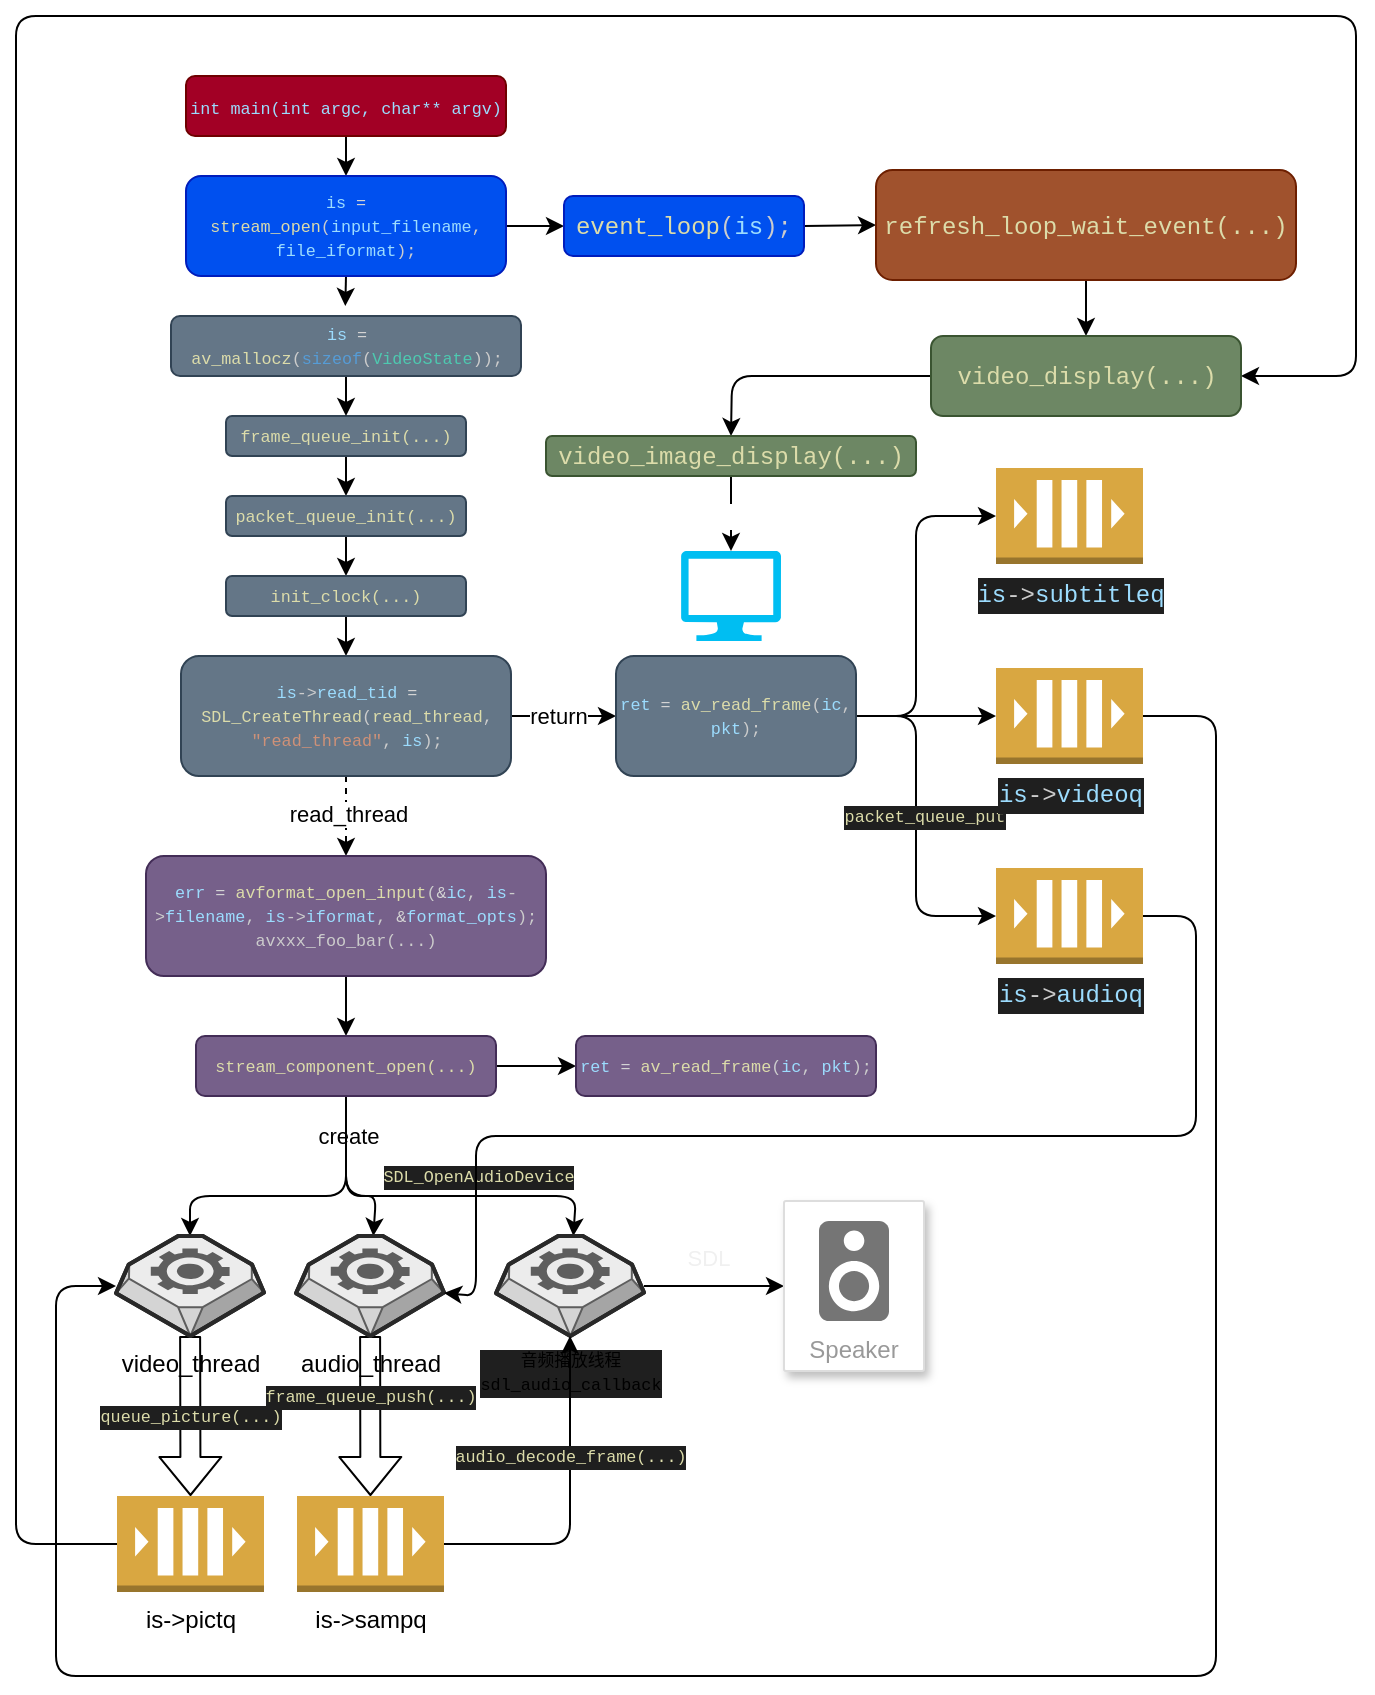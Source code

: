 <mxfile>
    <diagram id="NwCAHGdv5HHf7C4d3DpS" name="Page-1">
        <mxGraphModel dx="162" dy="512" grid="1" gridSize="10" guides="1" tooltips="1" connect="1" arrows="1" fold="1" page="1" pageScale="1" pageWidth="827" pageHeight="1169" math="0" shadow="0">
            <root>
                <mxCell id="0"/>
                <mxCell id="1" parent="0"/>
                <mxCell id="23" style="edgeStyle=none;html=1;exitX=0.5;exitY=1;exitDx=0;exitDy=0;entryX=0.5;entryY=0;entryDx=0;entryDy=0;" edge="1" parent="1" source="11" target="12">
                    <mxGeometry relative="1" as="geometry"/>
                </mxCell>
                <mxCell id="11" value="&lt;font face=&quot;Menlo, Monaco, Courier New, monospace&quot; color=&quot;#9cdcfe&quot;&gt;&lt;span style=&quot;font-size: 8.4px;&quot;&gt;int main(int argc, char** argv)&lt;/span&gt;&lt;/font&gt;" style="rounded=1;whiteSpace=wrap;html=1;fillColor=#a20025;fontColor=#ffffff;strokeColor=#6F0000;" vertex="1" parent="1">
                    <mxGeometry x="165" y="120" width="160" height="30" as="geometry"/>
                </mxCell>
                <mxCell id="32" style="edgeStyle=none;html=1;exitX=0.5;exitY=1;exitDx=0;exitDy=0;entryX=0.498;entryY=-0.167;entryDx=0;entryDy=0;entryPerimeter=0;" edge="1" parent="1" source="12" target="31">
                    <mxGeometry relative="1" as="geometry"/>
                </mxCell>
                <mxCell id="91" style="edgeStyle=none;html=1;entryX=0;entryY=0.5;entryDx=0;entryDy=0;fontColor=#F0F0F0;" edge="1" parent="1" source="12" target="90">
                    <mxGeometry relative="1" as="geometry"/>
                </mxCell>
                <mxCell id="12" value="&lt;div style=&quot;color: rgb(204, 204, 204); font-family: Menlo, Monaco, &amp;quot;Courier New&amp;quot;, monospace; font-size: 8.4px; line-height: 12px;&quot;&gt;    &lt;span style=&quot;color: rgb(156, 220, 254);&quot;&gt;is&lt;/span&gt; &lt;span style=&quot;color: rgb(212, 212, 212);&quot;&gt;=&lt;/span&gt; &lt;span style=&quot;color: rgb(220, 220, 170);&quot;&gt;stream_open&lt;/span&gt;(&lt;span style=&quot;color: rgb(156, 220, 254);&quot;&gt;input_filename&lt;/span&gt;, &lt;span style=&quot;color: rgb(156, 220, 254);&quot;&gt;file_iformat&lt;/span&gt;);&lt;/div&gt;" style="rounded=1;whiteSpace=wrap;html=1;fillColor=#0050ef;fontColor=#ffffff;strokeColor=#001DBC;" vertex="1" parent="1">
                    <mxGeometry x="165" y="170" width="160" height="50" as="geometry"/>
                </mxCell>
                <mxCell id="27" style="edgeStyle=none;html=1;exitX=0.5;exitY=1;exitDx=0;exitDy=0;entryX=0.5;entryY=0;entryDx=0;entryDy=0;" edge="1" parent="1" source="17" target="18">
                    <mxGeometry relative="1" as="geometry"/>
                </mxCell>
                <mxCell id="17" value="&lt;div style=&quot;color: rgb(204, 204, 204); font-family: Menlo, Monaco, &amp;quot;Courier New&amp;quot;, monospace; font-size: 8.4px; line-height: 12px;&quot;&gt;&lt;span style=&quot;color: rgb(220, 220, 170);&quot;&gt;frame_queue_init(...)&lt;/span&gt;&lt;/div&gt;" style="rounded=1;whiteSpace=wrap;html=1;labelBackgroundColor=none;fillColor=#647687;fontColor=#ffffff;strokeColor=#314354;" vertex="1" parent="1">
                    <mxGeometry x="185" y="290" width="120" height="20" as="geometry"/>
                </mxCell>
                <mxCell id="30" style="edgeStyle=none;html=1;exitX=0.5;exitY=1;exitDx=0;exitDy=0;entryX=0.5;entryY=0;entryDx=0;entryDy=0;" edge="1" parent="1" source="18" target="29">
                    <mxGeometry relative="1" as="geometry"/>
                </mxCell>
                <mxCell id="18" value="&lt;div style=&quot;color: rgb(204, 204, 204); font-family: Menlo, Monaco, &amp;quot;Courier New&amp;quot;, monospace; font-size: 8.4px; line-height: 12px;&quot;&gt;&lt;span style=&quot;color: rgb(220, 220, 170);&quot;&gt;packet_queue_init(...)&lt;/span&gt;&lt;/div&gt;" style="rounded=1;whiteSpace=wrap;html=1;labelBackgroundColor=none;fillColor=#647687;fontColor=#ffffff;strokeColor=#314354;" vertex="1" parent="1">
                    <mxGeometry x="185" y="330" width="120" height="20" as="geometry"/>
                </mxCell>
                <mxCell id="35" style="edgeStyle=none;html=1;exitX=0.5;exitY=1;exitDx=0;exitDy=0;entryX=0.5;entryY=0;entryDx=0;entryDy=0;" edge="1" parent="1" source="29" target="34">
                    <mxGeometry relative="1" as="geometry"/>
                </mxCell>
                <mxCell id="29" value="&lt;div style=&quot;color: rgb(204, 204, 204); font-family: Menlo, Monaco, &amp;quot;Courier New&amp;quot;, monospace; font-size: 8.4px; line-height: 12px;&quot;&gt;&lt;div style=&quot;font-size: 8.4px; line-height: 12px;&quot;&gt;&lt;span style=&quot;color: rgb(220, 220, 170);&quot;&gt;init_clock(...)&lt;/span&gt;&lt;/div&gt;&lt;/div&gt;" style="rounded=1;whiteSpace=wrap;html=1;labelBackgroundColor=none;fillColor=#647687;fontColor=#ffffff;strokeColor=#314354;" vertex="1" parent="1">
                    <mxGeometry x="185" y="370" width="120" height="20" as="geometry"/>
                </mxCell>
                <mxCell id="33" style="edgeStyle=none;html=1;exitX=0.5;exitY=1;exitDx=0;exitDy=0;entryX=0.5;entryY=0;entryDx=0;entryDy=0;" edge="1" parent="1" source="31" target="17">
                    <mxGeometry relative="1" as="geometry"/>
                </mxCell>
                <mxCell id="31" value="&lt;div style=&quot;color: rgb(204, 204, 204); font-family: Menlo, Monaco, &amp;quot;Courier New&amp;quot;, monospace; font-size: 8.4px; line-height: 12px;&quot;&gt;&lt;span style=&quot;color: rgb(156, 220, 254);&quot;&gt;is&lt;/span&gt; &lt;span style=&quot;color: rgb(212, 212, 212);&quot;&gt;=&lt;/span&gt; &lt;span style=&quot;color: rgb(220, 220, 170);&quot;&gt;av_mallocz&lt;/span&gt;(&lt;span style=&quot;color: rgb(86, 156, 214);&quot;&gt;sizeof&lt;/span&gt;(&lt;span style=&quot;color: rgb(78, 201, 176);&quot;&gt;VideoState&lt;/span&gt;));&lt;/div&gt;" style="rounded=1;whiteSpace=wrap;html=1;labelBackgroundColor=none;fillColor=#647687;fontColor=#ffffff;strokeColor=#314354;" vertex="1" parent="1">
                    <mxGeometry x="157.5" y="240" width="175" height="30" as="geometry"/>
                </mxCell>
                <mxCell id="38" style="edgeStyle=none;html=1;exitX=0.5;exitY=1;exitDx=0;exitDy=0;entryX=0.5;entryY=0;entryDx=0;entryDy=0;dashed=1;" edge="1" parent="1" source="34" target="36">
                    <mxGeometry relative="1" as="geometry"/>
                </mxCell>
                <mxCell id="41" value="read_thread" style="edgeLabel;html=1;align=center;verticalAlign=middle;resizable=0;points=[];" vertex="1" connectable="0" parent="38">
                    <mxGeometry x="-0.054" y="1" relative="1" as="geometry">
                        <mxPoint as="offset"/>
                    </mxGeometry>
                </mxCell>
                <mxCell id="39" style="edgeStyle=none;html=1;entryX=0;entryY=0.5;entryDx=0;entryDy=0;" edge="1" parent="1" source="34" target="37">
                    <mxGeometry relative="1" as="geometry"/>
                </mxCell>
                <mxCell id="40" value="return" style="edgeLabel;html=1;align=center;verticalAlign=middle;resizable=0;points=[];" vertex="1" connectable="0" parent="39">
                    <mxGeometry x="0.372" relative="1" as="geometry">
                        <mxPoint x="-13" as="offset"/>
                    </mxGeometry>
                </mxCell>
                <mxCell id="34" value="&lt;div style=&quot;color: rgb(204, 204, 204); font-family: Menlo, Monaco, &amp;quot;Courier New&amp;quot;, monospace; font-size: 8.4px; line-height: 12px;&quot;&gt;&lt;span style=&quot;color: rgb(156, 220, 254);&quot;&gt;is&lt;/span&gt;-&amp;gt;&lt;span style=&quot;color: rgb(156, 220, 254);&quot;&gt;read_tid&lt;/span&gt; &lt;span style=&quot;color: rgb(212, 212, 212);&quot;&gt;=&lt;/span&gt; &lt;span style=&quot;color: rgb(220, 220, 170);&quot;&gt;SDL_CreateThread&lt;/span&gt;(&lt;span style=&quot;color: rgb(220, 220, 170);&quot;&gt;read_thread&lt;/span&gt;, &lt;span style=&quot;color: rgb(206, 145, 120);&quot;&gt;&quot;read_thread&quot;&lt;/span&gt;, &lt;span style=&quot;color: rgb(156, 220, 254);&quot;&gt;is&lt;/span&gt;);&lt;/div&gt;" style="rounded=1;whiteSpace=wrap;html=1;labelBackgroundColor=none;fillColor=#647687;fontColor=#ffffff;strokeColor=#314354;" vertex="1" parent="1">
                    <mxGeometry x="162.5" y="410" width="165" height="60" as="geometry"/>
                </mxCell>
                <mxCell id="43" style="edgeStyle=none;html=1;exitX=0.5;exitY=1;exitDx=0;exitDy=0;entryX=0.5;entryY=0;entryDx=0;entryDy=0;" edge="1" parent="1" source="36" target="42">
                    <mxGeometry relative="1" as="geometry"/>
                </mxCell>
                <mxCell id="36" value="&lt;div style=&quot;color: rgb(204, 204, 204); font-family: Menlo, Monaco, &amp;quot;Courier New&amp;quot;, monospace; font-size: 8.4px; line-height: 12px;&quot;&gt;&lt;span style=&quot;color: rgb(156, 220, 254);&quot;&gt;err&lt;/span&gt; &lt;span style=&quot;color: rgb(212, 212, 212);&quot;&gt;=&lt;/span&gt; &lt;span style=&quot;color: rgb(220, 220, 170);&quot;&gt;avformat_open_input&lt;/span&gt;(&lt;span style=&quot;color: rgb(212, 212, 212);&quot;&gt;&amp;amp;&lt;/span&gt;&lt;span style=&quot;color: rgb(156, 220, 254);&quot;&gt;ic&lt;/span&gt;, &lt;span style=&quot;color: rgb(156, 220, 254);&quot;&gt;is&lt;/span&gt;-&amp;gt;&lt;span style=&quot;color: rgb(156, 220, 254);&quot;&gt;filename&lt;/span&gt;, &lt;span style=&quot;color: rgb(156, 220, 254);&quot;&gt;is&lt;/span&gt;-&amp;gt;&lt;span style=&quot;color: rgb(156, 220, 254);&quot;&gt;iformat&lt;/span&gt;, &lt;span style=&quot;color: rgb(212, 212, 212);&quot;&gt;&amp;amp;&lt;/span&gt;&lt;span style=&quot;color: rgb(156, 220, 254);&quot;&gt;format_opts&lt;/span&gt;);&lt;/div&gt;&lt;div style=&quot;color: rgb(204, 204, 204); font-family: Menlo, Monaco, &amp;quot;Courier New&amp;quot;, monospace; font-size: 8.4px; line-height: 12px;&quot;&gt;avxxx_foo_bar(...)&lt;/div&gt;" style="rounded=1;whiteSpace=wrap;html=1;labelBackgroundColor=none;fillColor=#76608a;fontColor=#ffffff;strokeColor=#432D57;" vertex="1" parent="1">
                    <mxGeometry x="145" y="510" width="200" height="60" as="geometry"/>
                </mxCell>
                <mxCell id="80" style="edgeStyle=none;html=1;entryX=0;entryY=0.5;entryDx=0;entryDy=0;entryPerimeter=0;fontColor=#F0F0F0;" edge="1" parent="1" source="37" target="78">
                    <mxGeometry relative="1" as="geometry"/>
                </mxCell>
                <mxCell id="81" style="edgeStyle=none;html=1;entryX=0;entryY=0.5;entryDx=0;entryDy=0;entryPerimeter=0;fontColor=#F0F0F0;exitX=1;exitY=0.5;exitDx=0;exitDy=0;" edge="1" parent="1" source="37" target="79">
                    <mxGeometry relative="1" as="geometry">
                        <Array as="points">
                            <mxPoint x="530" y="440"/>
                            <mxPoint x="530" y="540"/>
                        </Array>
                    </mxGeometry>
                </mxCell>
                <mxCell id="82" style="edgeStyle=none;html=1;entryX=0;entryY=0.5;entryDx=0;entryDy=0;entryPerimeter=0;fontColor=#F0F0F0;exitX=1;exitY=0.5;exitDx=0;exitDy=0;" edge="1" parent="1" source="37" target="77">
                    <mxGeometry relative="1" as="geometry">
                        <Array as="points">
                            <mxPoint x="530" y="440"/>
                            <mxPoint x="530" y="340"/>
                        </Array>
                    </mxGeometry>
                </mxCell>
                <mxCell id="84" value="&lt;div style=&quot;color: rgb(204, 204, 204); background-color: rgb(31, 31, 31); font-family: Menlo, Monaco, &amp;quot;Courier New&amp;quot;, monospace; font-size: 8.4px; line-height: 12px;&quot;&gt;&lt;span style=&quot;color: #dcdcaa;&quot;&gt;packet_queue_put&lt;/span&gt;&lt;/div&gt;" style="edgeLabel;html=1;align=center;verticalAlign=middle;resizable=0;points=[];fontColor=#F0F0F0;" vertex="1" connectable="0" parent="82">
                    <mxGeometry x="-0.831" y="-1" relative="1" as="geometry">
                        <mxPoint x="19" y="49" as="offset"/>
                    </mxGeometry>
                </mxCell>
                <mxCell id="37" value="&lt;div style=&quot;color: rgb(204, 204, 204); font-family: Menlo, Monaco, &amp;quot;Courier New&amp;quot;, monospace; font-size: 8.4px; line-height: 12px;&quot;&gt;&lt;div style=&quot;font-size: 8.4px; line-height: 12px;&quot;&gt;&lt;span style=&quot;color: rgb(156, 220, 254);&quot;&gt;ret&lt;/span&gt; &lt;span style=&quot;color: rgb(212, 212, 212);&quot;&gt;=&lt;/span&gt; &lt;span style=&quot;color: rgb(220, 220, 170);&quot;&gt;av_read_frame&lt;/span&gt;(&lt;span style=&quot;color: rgb(156, 220, 254);&quot;&gt;ic&lt;/span&gt;, &lt;span style=&quot;color: rgb(156, 220, 254);&quot;&gt;pkt&lt;/span&gt;);&lt;/div&gt;&lt;/div&gt;" style="rounded=1;whiteSpace=wrap;html=1;labelBackgroundColor=none;fillColor=#647687;fontColor=#ffffff;strokeColor=#314354;" vertex="1" parent="1">
                    <mxGeometry x="380" y="410" width="120" height="60" as="geometry"/>
                </mxCell>
                <mxCell id="48" style="edgeStyle=none;html=1;" edge="1" parent="1" source="42" target="45">
                    <mxGeometry relative="1" as="geometry">
                        <Array as="points">
                            <mxPoint x="245" y="680"/>
                            <mxPoint x="167" y="680"/>
                        </Array>
                    </mxGeometry>
                </mxCell>
                <mxCell id="49" value="create" style="edgeLabel;html=1;align=center;verticalAlign=middle;resizable=0;points=[];" vertex="1" connectable="0" parent="48">
                    <mxGeometry x="-0.279" y="1" relative="1" as="geometry">
                        <mxPoint x="4" y="-31" as="offset"/>
                    </mxGeometry>
                </mxCell>
                <mxCell id="50" style="edgeStyle=none;html=1;" edge="1" parent="1" source="42" target="46">
                    <mxGeometry relative="1" as="geometry">
                        <Array as="points">
                            <mxPoint x="245" y="680"/>
                            <mxPoint x="260" y="680"/>
                        </Array>
                    </mxGeometry>
                </mxCell>
                <mxCell id="51" style="edgeStyle=none;html=1;exitX=0.5;exitY=1;exitDx=0;exitDy=0;" edge="1" parent="1" source="42" target="47">
                    <mxGeometry relative="1" as="geometry">
                        <Array as="points">
                            <mxPoint x="245" y="680"/>
                            <mxPoint x="360" y="680"/>
                        </Array>
                    </mxGeometry>
                </mxCell>
                <mxCell id="67" value="&lt;div style=&quot;color: rgb(204, 204, 204); background-color: rgb(31, 31, 31); font-family: Menlo, Monaco, &amp;quot;Courier New&amp;quot;, monospace; font-size: 8.4px; line-height: 12px;&quot;&gt;&lt;span style=&quot;color: #dcdcaa;&quot;&gt;SDL_OpenAudioDevice&lt;/span&gt;&lt;/div&gt;" style="edgeLabel;html=1;align=center;verticalAlign=middle;resizable=0;points=[];" vertex="1" connectable="0" parent="51">
                    <mxGeometry x="0.398" y="-2" relative="1" as="geometry">
                        <mxPoint x="-14" y="-12" as="offset"/>
                    </mxGeometry>
                </mxCell>
                <mxCell id="75" style="edgeStyle=none;html=1;entryX=0;entryY=0.5;entryDx=0;entryDy=0;fontColor=#F0F0F0;" edge="1" parent="1" source="42" target="74">
                    <mxGeometry relative="1" as="geometry"/>
                </mxCell>
                <mxCell id="42" value="&lt;div style=&quot;color: rgb(204, 204, 204); font-family: Menlo, Monaco, &amp;quot;Courier New&amp;quot;, monospace; font-size: 8.4px; line-height: 12px;&quot;&gt;&lt;span style=&quot;color: rgb(220, 220, 170);&quot;&gt;stream_component_open(...)&lt;/span&gt;&lt;/div&gt;" style="rounded=1;whiteSpace=wrap;html=1;labelBackgroundColor=none;fillColor=#76608a;fontColor=#ffffff;strokeColor=#432D57;" vertex="1" parent="1">
                    <mxGeometry x="170" y="600" width="150" height="30" as="geometry"/>
                </mxCell>
                <mxCell id="53" style="edgeStyle=none;html=1;entryX=0.5;entryY=0;entryDx=0;entryDy=0;entryPerimeter=0;shape=flexArrow;" edge="1" parent="1" source="45" target="52">
                    <mxGeometry relative="1" as="geometry"/>
                </mxCell>
                <mxCell id="54" value="&lt;div style=&quot;color: rgb(204, 204, 204); background-color: rgb(31, 31, 31); font-family: Menlo, Monaco, &amp;quot;Courier New&amp;quot;, monospace; font-size: 8.4px; line-height: 12px;&quot;&gt;&lt;span style=&quot;color: #dcdcaa;&quot;&gt;queue_picture(...)&lt;/span&gt;&lt;/div&gt;" style="edgeLabel;html=1;align=center;verticalAlign=middle;resizable=0;points=[];" vertex="1" connectable="0" parent="53">
                    <mxGeometry x="0.394" y="4" relative="1" as="geometry">
                        <mxPoint x="-4" y="-16" as="offset"/>
                    </mxGeometry>
                </mxCell>
                <mxCell id="45" value="video_thread" style="verticalLabelPosition=bottom;html=1;verticalAlign=top;strokeWidth=1;align=center;outlineConnect=0;dashed=0;outlineConnect=0;shape=mxgraph.aws3d.worker;fillColor=#ECECEC;strokeColor=#5E5E5E;aspect=fixed;labelBackgroundColor=none;" vertex="1" parent="1">
                    <mxGeometry x="130" y="700" width="74" height="50" as="geometry"/>
                </mxCell>
                <mxCell id="61" style="edgeStyle=none;shape=flexArrow;html=1;" edge="1" parent="1" source="46" target="60">
                    <mxGeometry relative="1" as="geometry"/>
                </mxCell>
                <mxCell id="62" value="&lt;div style=&quot;color: rgb(204, 204, 204); background-color: rgb(31, 31, 31); font-family: Menlo, Monaco, &amp;quot;Courier New&amp;quot;, monospace; font-size: 8.4px; line-height: 12px;&quot;&gt;&lt;span style=&quot;color: #dcdcaa;&quot;&gt;frame_queue_push(...)&lt;/span&gt;&lt;/div&gt;" style="edgeLabel;html=1;align=center;verticalAlign=middle;resizable=0;points=[];" vertex="1" connectable="0" parent="61">
                    <mxGeometry x="0.12" y="1" relative="1" as="geometry">
                        <mxPoint x="-1" y="-15" as="offset"/>
                    </mxGeometry>
                </mxCell>
                <mxCell id="46" value="audio_thread" style="verticalLabelPosition=bottom;html=1;verticalAlign=top;strokeWidth=1;align=center;outlineConnect=0;dashed=0;outlineConnect=0;shape=mxgraph.aws3d.worker;fillColor=#ECECEC;strokeColor=#5E5E5E;aspect=fixed;labelBackgroundColor=none;" vertex="1" parent="1">
                    <mxGeometry x="220" y="700" width="74" height="50" as="geometry"/>
                </mxCell>
                <mxCell id="72" style="edgeStyle=none;html=1;entryX=0;entryY=0.5;entryDx=0;entryDy=0;fontColor=#F0F0F0;" edge="1" parent="1" source="47" target="70">
                    <mxGeometry relative="1" as="geometry"/>
                </mxCell>
                <mxCell id="73" value="SDL" style="edgeLabel;html=1;align=center;verticalAlign=middle;resizable=0;points=[];fontColor=#F0F0F0;" vertex="1" connectable="0" parent="72">
                    <mxGeometry x="0.019" y="2" relative="1" as="geometry">
                        <mxPoint x="-4" y="-12" as="offset"/>
                    </mxGeometry>
                </mxCell>
                <mxCell id="47" value="&lt;div style=&quot;background-color: rgb(31, 31, 31); font-family: Menlo, Monaco, &amp;quot;Courier New&amp;quot;, monospace; font-size: 8.4px; line-height: 12px;&quot;&gt;&lt;span style=&quot;font-size: 8.4px;&quot;&gt;音频播放线程&lt;/span&gt;&lt;/div&gt;&lt;div style=&quot;background-color: rgb(31, 31, 31); font-family: Menlo, Monaco, &amp;quot;Courier New&amp;quot;, monospace; font-size: 8.4px; line-height: 12px;&quot;&gt;&lt;span style=&quot;font-size: 8.4px;&quot;&gt;sdl_audio_callback&lt;/span&gt;&lt;br&gt;&lt;/div&gt;" style="verticalLabelPosition=bottom;html=1;verticalAlign=top;strokeWidth=1;align=center;outlineConnect=0;dashed=0;outlineConnect=0;shape=mxgraph.aws3d.worker;fillColor=#ECECEC;strokeColor=#5E5E5E;aspect=fixed;labelBackgroundColor=none;" vertex="1" parent="1">
                    <mxGeometry x="320" y="700" width="74" height="50" as="geometry"/>
                </mxCell>
                <mxCell id="98" style="edgeStyle=none;html=1;fontColor=none;entryX=1;entryY=0.5;entryDx=0;entryDy=0;" edge="1" parent="1" source="52" target="94">
                    <mxGeometry relative="1" as="geometry">
                        <mxPoint x="770" y="380" as="targetPoint"/>
                        <Array as="points">
                            <mxPoint x="80" y="854"/>
                            <mxPoint x="80" y="90"/>
                            <mxPoint x="220" y="90"/>
                            <mxPoint x="750" y="90"/>
                            <mxPoint x="750" y="270"/>
                        </Array>
                    </mxGeometry>
                </mxCell>
                <mxCell id="52" value="is-&amp;gt;pictq" style="outlineConnect=0;dashed=0;verticalLabelPosition=bottom;verticalAlign=top;align=center;html=1;shape=mxgraph.aws3.queue;fillColor=#D9A741;gradientColor=none;labelBackgroundColor=none;" vertex="1" parent="1">
                    <mxGeometry x="130.5" y="830" width="73.5" height="48" as="geometry"/>
                </mxCell>
                <mxCell id="68" style="edgeStyle=none;html=1;exitX=1;exitY=0.5;exitDx=0;exitDy=0;exitPerimeter=0;fontColor=#F0F0F0;" edge="1" parent="1" source="60" target="47">
                    <mxGeometry relative="1" as="geometry">
                        <Array as="points">
                            <mxPoint x="357" y="854"/>
                        </Array>
                    </mxGeometry>
                </mxCell>
                <mxCell id="69" value="&lt;div style=&quot;color: rgb(204, 204, 204); background-color: rgb(31, 31, 31); font-family: Menlo, Monaco, &amp;quot;Courier New&amp;quot;, monospace; font-size: 8.4px; line-height: 12px;&quot;&gt;&lt;span style=&quot;color: #dcdcaa;&quot;&gt;audio_decode_frame(...)&lt;/span&gt;&lt;/div&gt;" style="edgeLabel;html=1;align=center;verticalAlign=middle;resizable=0;points=[];fontColor=#F0F0F0;" vertex="1" connectable="0" parent="68">
                    <mxGeometry x="0.094" y="-2" relative="1" as="geometry">
                        <mxPoint x="-2" y="-16" as="offset"/>
                    </mxGeometry>
                </mxCell>
                <mxCell id="60" value="is-&amp;gt;sampq" style="outlineConnect=0;dashed=0;verticalLabelPosition=bottom;verticalAlign=top;align=center;html=1;shape=mxgraph.aws3.queue;fillColor=#D9A741;gradientColor=none;labelBackgroundColor=none;" vertex="1" parent="1">
                    <mxGeometry x="220.5" y="830" width="73.5" height="48" as="geometry"/>
                </mxCell>
                <mxCell id="70" value="Speaker" style="strokeColor=#dddddd;shadow=1;strokeWidth=1;rounded=1;absoluteArcSize=1;arcSize=2;labelPosition=center;verticalLabelPosition=middle;align=center;verticalAlign=bottom;spacingLeft=0;fontColor=#999999;fontSize=12;whiteSpace=wrap;spacingBottom=2;labelBackgroundColor=none;" vertex="1" parent="1">
                    <mxGeometry x="464" y="682.5" width="70" height="85" as="geometry"/>
                </mxCell>
                <mxCell id="71" value="" style="sketch=0;dashed=0;connectable=0;html=1;fillColor=#757575;strokeColor=none;shape=mxgraph.gcp2.speaker;part=1;labelBackgroundColor=none;fontColor=#F0F0F0;" vertex="1" parent="70">
                    <mxGeometry x="0.5" width="35" height="50" relative="1" as="geometry">
                        <mxPoint x="-17.5" y="10" as="offset"/>
                    </mxGeometry>
                </mxCell>
                <mxCell id="74" value="&lt;div style=&quot;color: rgb(204, 204, 204); font-family: Menlo, Monaco, &amp;quot;Courier New&amp;quot;, monospace; font-size: 8.4px; line-height: 12px;&quot;&gt;&lt;div style=&quot;font-size: 8.4px; line-height: 12px;&quot;&gt;&lt;div style=&quot;font-size: 8.4px; line-height: 12px;&quot;&gt;&lt;span style=&quot;color: rgb(156, 220, 254);&quot;&gt;ret&lt;/span&gt; &lt;span style=&quot;color: rgb(212, 212, 212);&quot;&gt;=&lt;/span&gt; &lt;span style=&quot;color: rgb(220, 220, 170);&quot;&gt;av_read_frame&lt;/span&gt;(&lt;span style=&quot;color: rgb(156, 220, 254);&quot;&gt;ic&lt;/span&gt;, &lt;span style=&quot;color: rgb(156, 220, 254);&quot;&gt;pkt&lt;/span&gt;);&lt;/div&gt;&lt;/div&gt;&lt;/div&gt;" style="rounded=1;whiteSpace=wrap;html=1;labelBackgroundColor=none;fillColor=#76608a;fontColor=#ffffff;strokeColor=#432D57;" vertex="1" parent="1">
                    <mxGeometry x="360" y="600" width="150" height="30" as="geometry"/>
                </mxCell>
                <mxCell id="77" value="&lt;div style=&quot;color: rgb(204, 204, 204); background-color: rgb(31, 31, 31); font-family: Menlo, Monaco, &amp;quot;Courier New&amp;quot;, monospace; line-height: 18px;&quot;&gt;&lt;span style=&quot;color: #9cdcfe;&quot;&gt;is&lt;/span&gt;-&amp;gt;&lt;span style=&quot;color: #9cdcfe;&quot;&gt;subtitleq&lt;/span&gt;&lt;/div&gt;" style="outlineConnect=0;dashed=0;verticalLabelPosition=bottom;verticalAlign=top;align=center;html=1;shape=mxgraph.aws3.queue;fillColor=#D9A741;gradientColor=none;labelBackgroundColor=none;fontColor=#F0F0F0;" vertex="1" parent="1">
                    <mxGeometry x="570" y="316" width="73.5" height="48" as="geometry"/>
                </mxCell>
                <mxCell id="88" style="edgeStyle=none;html=1;fontColor=#F0F0F0;exitX=1;exitY=0.5;exitDx=0;exitDy=0;exitPerimeter=0;" edge="1" parent="1" source="78" target="45">
                    <mxGeometry relative="1" as="geometry">
                        <mxPoint x="110" y="770" as="targetPoint"/>
                        <Array as="points">
                            <mxPoint x="680" y="440"/>
                            <mxPoint x="680" y="920"/>
                            <mxPoint x="100" y="920"/>
                            <mxPoint x="100" y="725"/>
                        </Array>
                    </mxGeometry>
                </mxCell>
                <mxCell id="78" value="&lt;div style=&quot;color: rgb(204, 204, 204); background-color: rgb(31, 31, 31); font-family: Menlo, Monaco, &amp;quot;Courier New&amp;quot;, monospace; line-height: 18px;&quot;&gt;&lt;span style=&quot;color: #9cdcfe;&quot;&gt;is&lt;/span&gt;-&amp;gt;&lt;span style=&quot;color: #9cdcfe;&quot;&gt;videoq&lt;/span&gt;&lt;/div&gt;" style="outlineConnect=0;dashed=0;verticalLabelPosition=bottom;verticalAlign=top;align=center;html=1;shape=mxgraph.aws3.queue;fillColor=#D9A741;gradientColor=none;labelBackgroundColor=none;fontColor=#F0F0F0;" vertex="1" parent="1">
                    <mxGeometry x="570" y="416" width="73.5" height="48" as="geometry"/>
                </mxCell>
                <mxCell id="89" style="edgeStyle=none;html=1;fontColor=#F0F0F0;exitX=1;exitY=0.5;exitDx=0;exitDy=0;exitPerimeter=0;" edge="1" parent="1" source="79" target="46">
                    <mxGeometry relative="1" as="geometry">
                        <mxPoint x="320" y="660" as="targetPoint"/>
                        <Array as="points">
                            <mxPoint x="670" y="540"/>
                            <mxPoint x="670" y="650"/>
                            <mxPoint x="310" y="650"/>
                            <mxPoint x="310" y="730"/>
                        </Array>
                    </mxGeometry>
                </mxCell>
                <mxCell id="79" value="&lt;div style=&quot;color: rgb(204, 204, 204); background-color: rgb(31, 31, 31); font-family: Menlo, Monaco, &amp;quot;Courier New&amp;quot;, monospace; font-size: 8.4px; line-height: 12px;&quot;&gt;&lt;div style=&quot;font-size: 12px; line-height: 18px;&quot;&gt;&lt;span style=&quot;color: #9cdcfe;&quot;&gt;is&lt;/span&gt;-&amp;gt;&lt;span style=&quot;color: #9cdcfe;&quot;&gt;audioq&lt;/span&gt;&lt;/div&gt;&lt;/div&gt;" style="outlineConnect=0;dashed=0;verticalLabelPosition=bottom;verticalAlign=top;align=center;html=1;shape=mxgraph.aws3.queue;fillColor=#D9A741;gradientColor=none;labelBackgroundColor=none;fontColor=#F0F0F0;" vertex="1" parent="1">
                    <mxGeometry x="570" y="516" width="73.5" height="48" as="geometry"/>
                </mxCell>
                <mxCell id="95" style="edgeStyle=none;html=1;exitX=1;exitY=0.5;exitDx=0;exitDy=0;entryX=0;entryY=0.5;entryDx=0;entryDy=0;fontColor=none;" edge="1" parent="1" source="90" target="93">
                    <mxGeometry relative="1" as="geometry"/>
                </mxCell>
                <mxCell id="90" value="&lt;div style=&quot;color: rgb(204, 204, 204); font-family: Menlo, Monaco, &amp;quot;Courier New&amp;quot;, monospace; font-size: 8.4px; line-height: 12px;&quot;&gt;&lt;div style=&quot;font-size: 12px; line-height: 18px;&quot;&gt;&lt;span style=&quot;color: rgb(220, 220, 170);&quot;&gt;event_loop&lt;/span&gt;(&lt;span style=&quot;color: rgb(156, 220, 254);&quot;&gt;is&lt;/span&gt;);&lt;/div&gt;&lt;/div&gt;" style="rounded=1;whiteSpace=wrap;html=1;fillColor=#0050ef;fontColor=#ffffff;strokeColor=#001DBC;" vertex="1" parent="1">
                    <mxGeometry x="354" y="180" width="120" height="30" as="geometry"/>
                </mxCell>
                <mxCell id="96" style="edgeStyle=none;html=1;entryX=0.5;entryY=0;entryDx=0;entryDy=0;fontColor=none;" edge="1" parent="1" source="93" target="94">
                    <mxGeometry relative="1" as="geometry"/>
                </mxCell>
                <mxCell id="93" value="&lt;div style=&quot;font-family: Menlo, Monaco, &amp;quot;Courier New&amp;quot;, monospace; line-height: 18px;&quot;&gt;&lt;div style=&quot;color: rgb(204, 204, 204); line-height: 18px;&quot;&gt;&lt;span style=&quot;color: rgb(220, 220, 170);&quot;&gt;refresh_loop_wait_event(...)&lt;/span&gt;&lt;/div&gt;&lt;/div&gt;" style="rounded=1;whiteSpace=wrap;html=1;labelBackgroundColor=none;fontColor=#ffffff;fillColor=#a0522d;strokeColor=#6D1F00;" vertex="1" parent="1">
                    <mxGeometry x="510" y="167" width="210" height="55" as="geometry"/>
                </mxCell>
                <mxCell id="104" style="edgeStyle=none;html=1;exitX=0;exitY=0.5;exitDx=0;exitDy=0;entryX=0.5;entryY=0;entryDx=0;entryDy=0;fontColor=#FFFFFF;" edge="1" parent="1" source="94" target="103">
                    <mxGeometry relative="1" as="geometry">
                        <Array as="points">
                            <mxPoint x="438" y="270"/>
                        </Array>
                    </mxGeometry>
                </mxCell>
                <mxCell id="94" value="&lt;div style=&quot;color: rgb(204, 204, 204); font-family: Menlo, Monaco, &amp;quot;Courier New&amp;quot;, monospace; line-height: 18px;&quot;&gt;&lt;span style=&quot;color: rgb(220, 220, 170);&quot;&gt;video_display(...)&lt;/span&gt;&lt;/div&gt;" style="rounded=1;whiteSpace=wrap;html=1;labelBackgroundColor=none;fillColor=#6d8764;strokeColor=#3A5431;fontColor=#ffffff;" vertex="1" parent="1">
                    <mxGeometry x="537.5" y="250" width="155" height="40" as="geometry"/>
                </mxCell>
                <mxCell id="106" style="edgeStyle=none;html=1;entryX=0.5;entryY=0;entryDx=0;entryDy=0;entryPerimeter=0;fontColor=#FFFFFF;" edge="1" parent="1" source="103" target="105">
                    <mxGeometry relative="1" as="geometry"/>
                </mxCell>
                <mxCell id="107" value="SDL" style="edgeLabel;html=1;align=center;verticalAlign=middle;resizable=0;points=[];fontColor=#FFFFFF;" vertex="1" connectable="0" parent="106">
                    <mxGeometry x="0.309" y="1" relative="1" as="geometry">
                        <mxPoint x="-1" y="-5" as="offset"/>
                    </mxGeometry>
                </mxCell>
                <mxCell id="103" value="&lt;div style=&quot;color: rgb(204, 204, 204); font-family: Menlo, Monaco, &amp;quot;Courier New&amp;quot;, monospace; line-height: 18px;&quot;&gt;&lt;span style=&quot;color: rgb(220, 220, 170);&quot;&gt;video_image_display(...)&lt;/span&gt;&lt;/div&gt;" style="rounded=1;whiteSpace=wrap;html=1;labelBackgroundColor=none;fontColor=#ffffff;fillColor=#6d8764;strokeColor=#3A5431;" vertex="1" parent="1">
                    <mxGeometry x="345" y="300" width="185" height="20" as="geometry"/>
                </mxCell>
                <mxCell id="105" value="" style="verticalLabelPosition=bottom;html=1;verticalAlign=top;align=center;strokeColor=none;fillColor=#00BEF2;shape=mxgraph.azure.computer;pointerEvents=1;labelBackgroundColor=none;fontColor=#FFFFFF;" vertex="1" parent="1">
                    <mxGeometry x="412.5" y="357.5" width="50" height="45" as="geometry"/>
                </mxCell>
            </root>
        </mxGraphModel>
    </diagram>
</mxfile>